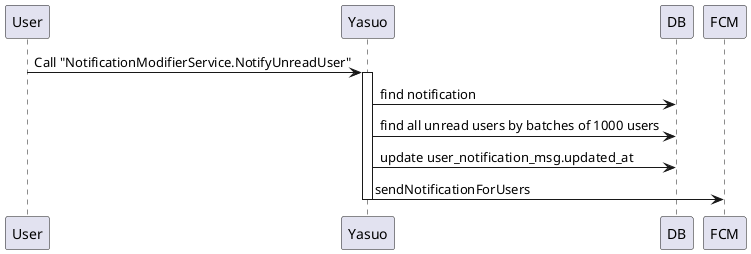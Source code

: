@startuml communication_simplified
hide circle

User   -> Yasuo:  Call "NotificationModifierService.NotifyUnreadUser"
activate Yasuo
Yasuo -> DB: find notification
Yasuo -> DB: find all unread users by batches of 1000 users
Yasuo -> DB: update user_notification_msg.updated_at
Yasuo -> FCM: sendNotificationForUsers
deactivate Yasuo
@enduml